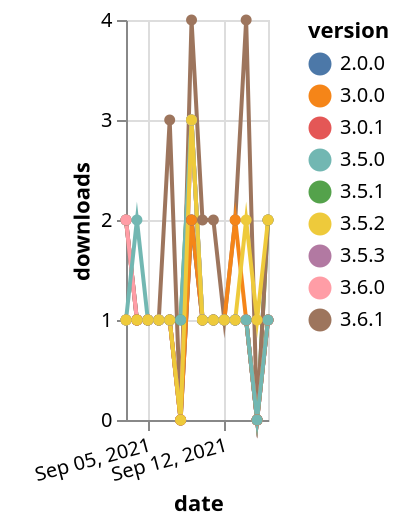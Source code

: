 {"$schema": "https://vega.github.io/schema/vega-lite/v5.json", "description": "A simple bar chart with embedded data.", "data": {"values": [{"date": "2021-09-03", "total": 164, "delta": 2, "version": "3.5.1"}, {"date": "2021-09-04", "total": 165, "delta": 1, "version": "3.5.1"}, {"date": "2021-09-05", "total": 166, "delta": 1, "version": "3.5.1"}, {"date": "2021-09-06", "total": 167, "delta": 1, "version": "3.5.1"}, {"date": "2021-09-07", "total": 168, "delta": 1, "version": "3.5.1"}, {"date": "2021-09-08", "total": 169, "delta": 1, "version": "3.5.1"}, {"date": "2021-09-09", "total": 172, "delta": 3, "version": "3.5.1"}, {"date": "2021-09-10", "total": 173, "delta": 1, "version": "3.5.1"}, {"date": "2021-09-11", "total": 174, "delta": 1, "version": "3.5.1"}, {"date": "2021-09-12", "total": 175, "delta": 1, "version": "3.5.1"}, {"date": "2021-09-13", "total": 176, "delta": 1, "version": "3.5.1"}, {"date": "2021-09-14", "total": 177, "delta": 1, "version": "3.5.1"}, {"date": "2021-09-15", "total": 177, "delta": 0, "version": "3.5.1"}, {"date": "2021-09-16", "total": 179, "delta": 2, "version": "3.5.1"}, {"date": "2021-09-03", "total": 116, "delta": 2, "version": "3.5.3"}, {"date": "2021-09-04", "total": 117, "delta": 1, "version": "3.5.3"}, {"date": "2021-09-05", "total": 118, "delta": 1, "version": "3.5.3"}, {"date": "2021-09-06", "total": 119, "delta": 1, "version": "3.5.3"}, {"date": "2021-09-07", "total": 120, "delta": 1, "version": "3.5.3"}, {"date": "2021-09-08", "total": 120, "delta": 0, "version": "3.5.3"}, {"date": "2021-09-09", "total": 123, "delta": 3, "version": "3.5.3"}, {"date": "2021-09-10", "total": 124, "delta": 1, "version": "3.5.3"}, {"date": "2021-09-11", "total": 125, "delta": 1, "version": "3.5.3"}, {"date": "2021-09-12", "total": 126, "delta": 1, "version": "3.5.3"}, {"date": "2021-09-13", "total": 127, "delta": 1, "version": "3.5.3"}, {"date": "2021-09-14", "total": 128, "delta": 1, "version": "3.5.3"}, {"date": "2021-09-15", "total": 128, "delta": 0, "version": "3.5.3"}, {"date": "2021-09-16", "total": 129, "delta": 1, "version": "3.5.3"}, {"date": "2021-09-03", "total": 104, "delta": 2, "version": "3.6.1"}, {"date": "2021-09-04", "total": 105, "delta": 1, "version": "3.6.1"}, {"date": "2021-09-05", "total": 106, "delta": 1, "version": "3.6.1"}, {"date": "2021-09-06", "total": 107, "delta": 1, "version": "3.6.1"}, {"date": "2021-09-07", "total": 110, "delta": 3, "version": "3.6.1"}, {"date": "2021-09-08", "total": 110, "delta": 0, "version": "3.6.1"}, {"date": "2021-09-09", "total": 114, "delta": 4, "version": "3.6.1"}, {"date": "2021-09-10", "total": 116, "delta": 2, "version": "3.6.1"}, {"date": "2021-09-11", "total": 118, "delta": 2, "version": "3.6.1"}, {"date": "2021-09-12", "total": 119, "delta": 1, "version": "3.6.1"}, {"date": "2021-09-13", "total": 121, "delta": 2, "version": "3.6.1"}, {"date": "2021-09-14", "total": 125, "delta": 4, "version": "3.6.1"}, {"date": "2021-09-15", "total": 125, "delta": 0, "version": "3.6.1"}, {"date": "2021-09-16", "total": 127, "delta": 2, "version": "3.6.1"}, {"date": "2021-09-03", "total": 139, "delta": 1, "version": "3.0.1"}, {"date": "2021-09-04", "total": 140, "delta": 1, "version": "3.0.1"}, {"date": "2021-09-05", "total": 141, "delta": 1, "version": "3.0.1"}, {"date": "2021-09-06", "total": 142, "delta": 1, "version": "3.0.1"}, {"date": "2021-09-07", "total": 143, "delta": 1, "version": "3.0.1"}, {"date": "2021-09-08", "total": 143, "delta": 0, "version": "3.0.1"}, {"date": "2021-09-09", "total": 145, "delta": 2, "version": "3.0.1"}, {"date": "2021-09-10", "total": 146, "delta": 1, "version": "3.0.1"}, {"date": "2021-09-11", "total": 147, "delta": 1, "version": "3.0.1"}, {"date": "2021-09-12", "total": 148, "delta": 1, "version": "3.0.1"}, {"date": "2021-09-13", "total": 149, "delta": 1, "version": "3.0.1"}, {"date": "2021-09-14", "total": 150, "delta": 1, "version": "3.0.1"}, {"date": "2021-09-15", "total": 150, "delta": 0, "version": "3.0.1"}, {"date": "2021-09-16", "total": 151, "delta": 1, "version": "3.0.1"}, {"date": "2021-09-03", "total": 90, "delta": 2, "version": "3.6.0"}, {"date": "2021-09-04", "total": 91, "delta": 1, "version": "3.6.0"}, {"date": "2021-09-05", "total": 92, "delta": 1, "version": "3.6.0"}, {"date": "2021-09-06", "total": 93, "delta": 1, "version": "3.6.0"}, {"date": "2021-09-07", "total": 94, "delta": 1, "version": "3.6.0"}, {"date": "2021-09-08", "total": 94, "delta": 0, "version": "3.6.0"}, {"date": "2021-09-09", "total": 97, "delta": 3, "version": "3.6.0"}, {"date": "2021-09-10", "total": 98, "delta": 1, "version": "3.6.0"}, {"date": "2021-09-11", "total": 99, "delta": 1, "version": "3.6.0"}, {"date": "2021-09-12", "total": 100, "delta": 1, "version": "3.6.0"}, {"date": "2021-09-13", "total": 101, "delta": 1, "version": "3.6.0"}, {"date": "2021-09-14", "total": 102, "delta": 1, "version": "3.6.0"}, {"date": "2021-09-15", "total": 102, "delta": 0, "version": "3.6.0"}, {"date": "2021-09-16", "total": 103, "delta": 1, "version": "3.6.0"}, {"date": "2021-09-03", "total": 205, "delta": 1, "version": "2.0.0"}, {"date": "2021-09-04", "total": 206, "delta": 1, "version": "2.0.0"}, {"date": "2021-09-05", "total": 207, "delta": 1, "version": "2.0.0"}, {"date": "2021-09-06", "total": 208, "delta": 1, "version": "2.0.0"}, {"date": "2021-09-07", "total": 209, "delta": 1, "version": "2.0.0"}, {"date": "2021-09-08", "total": 209, "delta": 0, "version": "2.0.0"}, {"date": "2021-09-09", "total": 211, "delta": 2, "version": "2.0.0"}, {"date": "2021-09-10", "total": 212, "delta": 1, "version": "2.0.0"}, {"date": "2021-09-11", "total": 213, "delta": 1, "version": "2.0.0"}, {"date": "2021-09-12", "total": 214, "delta": 1, "version": "2.0.0"}, {"date": "2021-09-13", "total": 215, "delta": 1, "version": "2.0.0"}, {"date": "2021-09-14", "total": 216, "delta": 1, "version": "2.0.0"}, {"date": "2021-09-15", "total": 216, "delta": 0, "version": "2.0.0"}, {"date": "2021-09-16", "total": 217, "delta": 1, "version": "2.0.0"}, {"date": "2021-09-03", "total": 185, "delta": 1, "version": "3.0.0"}, {"date": "2021-09-04", "total": 186, "delta": 1, "version": "3.0.0"}, {"date": "2021-09-05", "total": 187, "delta": 1, "version": "3.0.0"}, {"date": "2021-09-06", "total": 188, "delta": 1, "version": "3.0.0"}, {"date": "2021-09-07", "total": 189, "delta": 1, "version": "3.0.0"}, {"date": "2021-09-08", "total": 189, "delta": 0, "version": "3.0.0"}, {"date": "2021-09-09", "total": 191, "delta": 2, "version": "3.0.0"}, {"date": "2021-09-10", "total": 192, "delta": 1, "version": "3.0.0"}, {"date": "2021-09-11", "total": 193, "delta": 1, "version": "3.0.0"}, {"date": "2021-09-12", "total": 194, "delta": 1, "version": "3.0.0"}, {"date": "2021-09-13", "total": 196, "delta": 2, "version": "3.0.0"}, {"date": "2021-09-14", "total": 197, "delta": 1, "version": "3.0.0"}, {"date": "2021-09-15", "total": 197, "delta": 0, "version": "3.0.0"}, {"date": "2021-09-16", "total": 198, "delta": 1, "version": "3.0.0"}, {"date": "2021-09-03", "total": 127, "delta": 1, "version": "3.5.0"}, {"date": "2021-09-04", "total": 129, "delta": 2, "version": "3.5.0"}, {"date": "2021-09-05", "total": 130, "delta": 1, "version": "3.5.0"}, {"date": "2021-09-06", "total": 131, "delta": 1, "version": "3.5.0"}, {"date": "2021-09-07", "total": 132, "delta": 1, "version": "3.5.0"}, {"date": "2021-09-08", "total": 133, "delta": 1, "version": "3.5.0"}, {"date": "2021-09-09", "total": 136, "delta": 3, "version": "3.5.0"}, {"date": "2021-09-10", "total": 137, "delta": 1, "version": "3.5.0"}, {"date": "2021-09-11", "total": 138, "delta": 1, "version": "3.5.0"}, {"date": "2021-09-12", "total": 139, "delta": 1, "version": "3.5.0"}, {"date": "2021-09-13", "total": 140, "delta": 1, "version": "3.5.0"}, {"date": "2021-09-14", "total": 141, "delta": 1, "version": "3.5.0"}, {"date": "2021-09-15", "total": 141, "delta": 0, "version": "3.5.0"}, {"date": "2021-09-16", "total": 142, "delta": 1, "version": "3.5.0"}, {"date": "2021-09-03", "total": 158, "delta": 1, "version": "3.5.2"}, {"date": "2021-09-04", "total": 159, "delta": 1, "version": "3.5.2"}, {"date": "2021-09-05", "total": 160, "delta": 1, "version": "3.5.2"}, {"date": "2021-09-06", "total": 161, "delta": 1, "version": "3.5.2"}, {"date": "2021-09-07", "total": 162, "delta": 1, "version": "3.5.2"}, {"date": "2021-09-08", "total": 162, "delta": 0, "version": "3.5.2"}, {"date": "2021-09-09", "total": 165, "delta": 3, "version": "3.5.2"}, {"date": "2021-09-10", "total": 166, "delta": 1, "version": "3.5.2"}, {"date": "2021-09-11", "total": 167, "delta": 1, "version": "3.5.2"}, {"date": "2021-09-12", "total": 168, "delta": 1, "version": "3.5.2"}, {"date": "2021-09-13", "total": 169, "delta": 1, "version": "3.5.2"}, {"date": "2021-09-14", "total": 171, "delta": 2, "version": "3.5.2"}, {"date": "2021-09-15", "total": 172, "delta": 1, "version": "3.5.2"}, {"date": "2021-09-16", "total": 174, "delta": 2, "version": "3.5.2"}]}, "width": "container", "mark": {"type": "line", "point": {"filled": true}}, "encoding": {"x": {"field": "date", "type": "temporal", "timeUnit": "yearmonthdate", "title": "date", "axis": {"labelAngle": -15}}, "y": {"field": "delta", "type": "quantitative", "title": "downloads"}, "color": {"field": "version", "type": "nominal"}, "tooltip": {"field": "delta"}}}